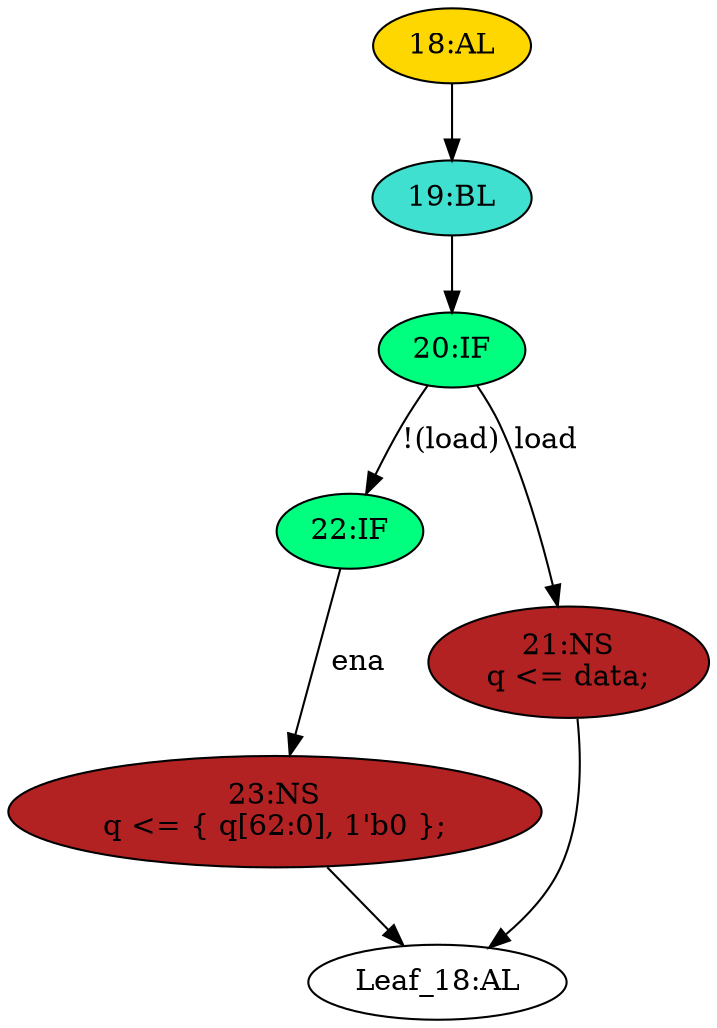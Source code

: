 strict digraph "" {
	node [label="\N"];
	"22:IF"	[ast="<pyverilog.vparser.ast.IfStatement object at 0x7f224e5ea710>",
		fillcolor=springgreen,
		label="22:IF",
		statements="[]",
		style=filled,
		typ=IfStatement];
	"23:NS"	[ast="<pyverilog.vparser.ast.NonblockingSubstitution object at 0x7f224e5ea850>",
		fillcolor=firebrick,
		label="23:NS
q <= { q[62:0], 1'b0 };",
		statements="[<pyverilog.vparser.ast.NonblockingSubstitution object at 0x7f224e5ea850>]",
		style=filled,
		typ=NonblockingSubstitution];
	"22:IF" -> "23:NS"	[cond="['ena']",
		label=ena,
		lineno=22];
	"19:BL"	[ast="<pyverilog.vparser.ast.Block object at 0x7f224e5eab50>",
		fillcolor=turquoise,
		label="19:BL",
		statements="[]",
		style=filled,
		typ=Block];
	"20:IF"	[ast="<pyverilog.vparser.ast.IfStatement object at 0x7f224e5eab90>",
		fillcolor=springgreen,
		label="20:IF",
		statements="[]",
		style=filled,
		typ=IfStatement];
	"19:BL" -> "20:IF"	[cond="[]",
		lineno=None];
	"Leaf_18:AL"	[def_var="['q']",
		label="Leaf_18:AL"];
	"23:NS" -> "Leaf_18:AL"	[cond="[]",
		lineno=None];
	"20:IF" -> "22:IF"	[cond="['load']",
		label="!(load)",
		lineno=20];
	"21:NS"	[ast="<pyverilog.vparser.ast.NonblockingSubstitution object at 0x7f224e5eabd0>",
		fillcolor=firebrick,
		label="21:NS
q <= data;",
		statements="[<pyverilog.vparser.ast.NonblockingSubstitution object at 0x7f224e5eabd0>]",
		style=filled,
		typ=NonblockingSubstitution];
	"20:IF" -> "21:NS"	[cond="['load']",
		label=load,
		lineno=20];
	"18:AL"	[ast="<pyverilog.vparser.ast.Always object at 0x7f224e5ead90>",
		clk_sens=True,
		fillcolor=gold,
		label="18:AL",
		sens="['clk']",
		statements="[]",
		style=filled,
		typ=Always,
		use_var="['load', 'ena', 'data', 'q']"];
	"18:AL" -> "19:BL"	[cond="[]",
		lineno=None];
	"21:NS" -> "Leaf_18:AL"	[cond="[]",
		lineno=None];
}

